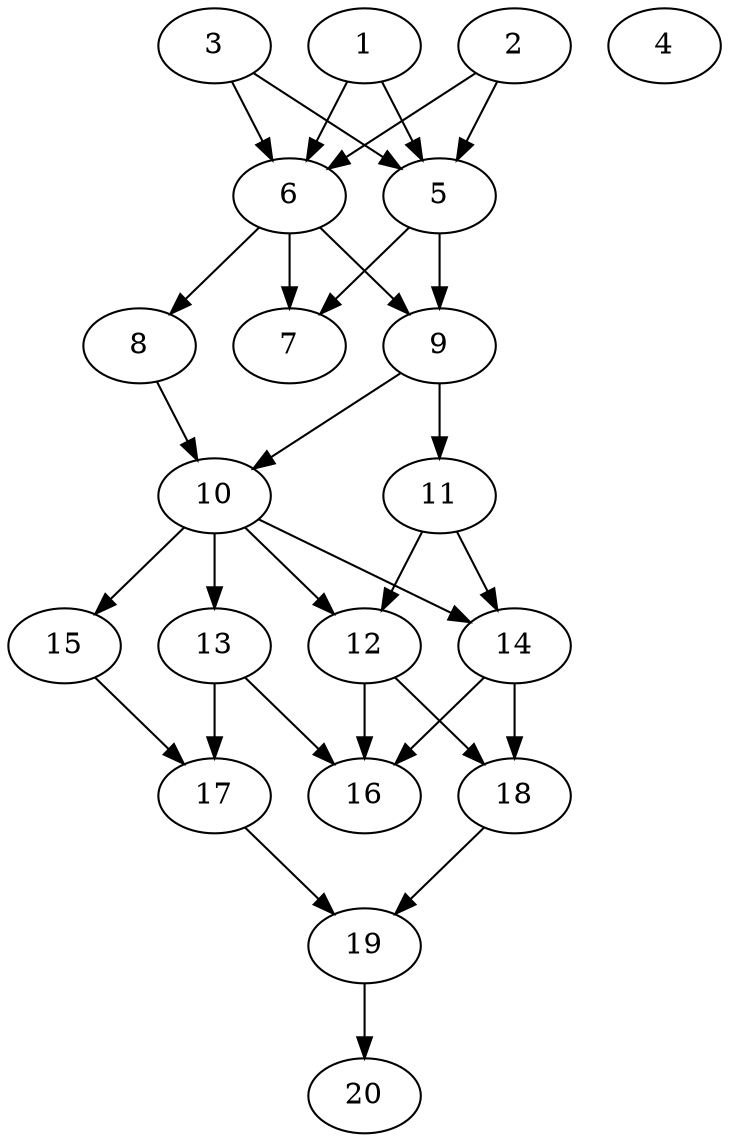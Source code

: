 // DAG automatically generated by daggen at Sat Jul 27 15:36:23 2019
// ./daggen --dot -n 20 --ccr 0.5 --fat 0.4 --regular 0.5 --density 0.7 --mindata 5242880 --maxdata 52428800 
digraph G {
  1 [size="38289408", alpha="0.07", expect_size="19144704"] 
  1 -> 5 [size ="19144704"]
  1 -> 6 [size ="19144704"]
  2 [size="30793728", alpha="0.17", expect_size="15396864"] 
  2 -> 5 [size ="15396864"]
  2 -> 6 [size ="15396864"]
  3 [size="93048832", alpha="0.03", expect_size="46524416"] 
  3 -> 5 [size ="46524416"]
  3 -> 6 [size ="46524416"]
  4 [size="82118656", alpha="0.13", expect_size="41059328"] 
  5 [size="82921472", alpha="0.00", expect_size="41460736"] 
  5 -> 7 [size ="41460736"]
  5 -> 9 [size ="41460736"]
  6 [size="32417792", alpha="0.08", expect_size="16208896"] 
  6 -> 7 [size ="16208896"]
  6 -> 8 [size ="16208896"]
  6 -> 9 [size ="16208896"]
  7 [size="54288384", alpha="0.01", expect_size="27144192"] 
  8 [size="83763200", alpha="0.19", expect_size="41881600"] 
  8 -> 10 [size ="41881600"]
  9 [size="20510720", alpha="0.07", expect_size="10255360"] 
  9 -> 10 [size ="10255360"]
  9 -> 11 [size ="10255360"]
  10 [size="10907648", alpha="0.10", expect_size="5453824"] 
  10 -> 12 [size ="5453824"]
  10 -> 13 [size ="5453824"]
  10 -> 14 [size ="5453824"]
  10 -> 15 [size ="5453824"]
  11 [size="88649728", alpha="0.06", expect_size="44324864"] 
  11 -> 12 [size ="44324864"]
  11 -> 14 [size ="44324864"]
  12 [size="29356032", alpha="0.15", expect_size="14678016"] 
  12 -> 16 [size ="14678016"]
  12 -> 18 [size ="14678016"]
  13 [size="16441344", alpha="0.14", expect_size="8220672"] 
  13 -> 16 [size ="8220672"]
  13 -> 17 [size ="8220672"]
  14 [size="28979200", alpha="0.15", expect_size="14489600"] 
  14 -> 16 [size ="14489600"]
  14 -> 18 [size ="14489600"]
  15 [size="89358336", alpha="0.19", expect_size="44679168"] 
  15 -> 17 [size ="44679168"]
  16 [size="91512832", alpha="0.08", expect_size="45756416"] 
  17 [size="36841472", alpha="0.10", expect_size="18420736"] 
  17 -> 19 [size ="18420736"]
  18 [size="42256384", alpha="0.12", expect_size="21128192"] 
  18 -> 19 [size ="21128192"]
  19 [size="36777984", alpha="0.09", expect_size="18388992"] 
  19 -> 20 [size ="18388992"]
  20 [size="69382144", alpha="0.18", expect_size="34691072"] 
}
